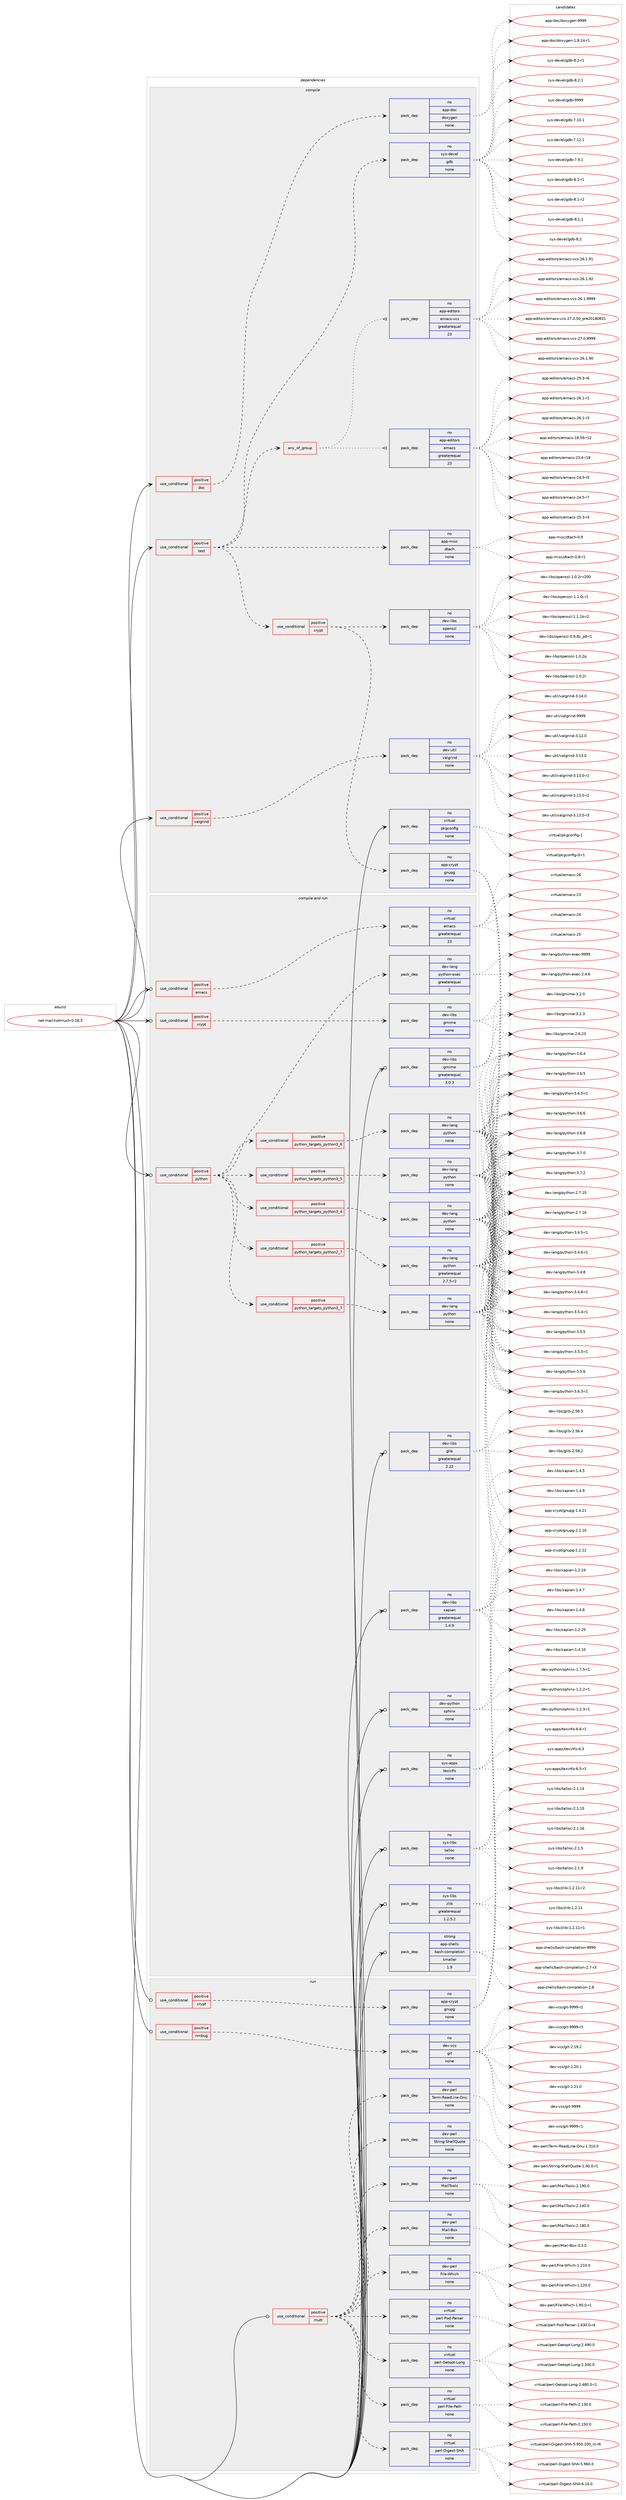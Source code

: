 digraph prolog {

# *************
# Graph options
# *************

newrank=true;
concentrate=true;
compound=true;
graph [rankdir=LR,fontname=Helvetica,fontsize=10,ranksep=1.5];#, ranksep=2.5, nodesep=0.2];
edge  [arrowhead=vee];
node  [fontname=Helvetica,fontsize=10];

# **********
# The ebuild
# **********

subgraph cluster_leftcol {
color=gray;
rank=same;
label=<<i>ebuild</i>>;
id [label="net-mail/notmuch-0.28.3", color=red, width=4, href="../net-mail/notmuch-0.28.3.svg"];
}

# ****************
# The dependencies
# ****************

subgraph cluster_midcol {
color=gray;
label=<<i>dependencies</i>>;
subgraph cluster_compile {
fillcolor="#eeeeee";
style=filled;
label=<<i>compile</i>>;
subgraph cond447658 {
dependency1665019 [label=<<TABLE BORDER="0" CELLBORDER="1" CELLSPACING="0" CELLPADDING="4"><TR><TD ROWSPAN="3" CELLPADDING="10">use_conditional</TD></TR><TR><TD>positive</TD></TR><TR><TD>doc</TD></TR></TABLE>>, shape=none, color=red];
subgraph pack1190292 {
dependency1665020 [label=<<TABLE BORDER="0" CELLBORDER="1" CELLSPACING="0" CELLPADDING="4" WIDTH="220"><TR><TD ROWSPAN="6" CELLPADDING="30">pack_dep</TD></TR><TR><TD WIDTH="110">no</TD></TR><TR><TD>app-doc</TD></TR><TR><TD>doxygen</TD></TR><TR><TD>none</TD></TR><TR><TD></TD></TR></TABLE>>, shape=none, color=blue];
}
dependency1665019:e -> dependency1665020:w [weight=20,style="dashed",arrowhead="vee"];
}
id:e -> dependency1665019:w [weight=20,style="solid",arrowhead="vee"];
subgraph cond447659 {
dependency1665021 [label=<<TABLE BORDER="0" CELLBORDER="1" CELLSPACING="0" CELLPADDING="4"><TR><TD ROWSPAN="3" CELLPADDING="10">use_conditional</TD></TR><TR><TD>positive</TD></TR><TR><TD>test</TD></TR></TABLE>>, shape=none, color=red];
subgraph pack1190293 {
dependency1665022 [label=<<TABLE BORDER="0" CELLBORDER="1" CELLSPACING="0" CELLPADDING="4" WIDTH="220"><TR><TD ROWSPAN="6" CELLPADDING="30">pack_dep</TD></TR><TR><TD WIDTH="110">no</TD></TR><TR><TD>app-misc</TD></TR><TR><TD>dtach</TD></TR><TR><TD>none</TD></TR><TR><TD></TD></TR></TABLE>>, shape=none, color=blue];
}
dependency1665021:e -> dependency1665022:w [weight=20,style="dashed",arrowhead="vee"];
subgraph any26281 {
dependency1665023 [label=<<TABLE BORDER="0" CELLBORDER="1" CELLSPACING="0" CELLPADDING="4"><TR><TD CELLPADDING="10">any_of_group</TD></TR></TABLE>>, shape=none, color=red];subgraph pack1190294 {
dependency1665024 [label=<<TABLE BORDER="0" CELLBORDER="1" CELLSPACING="0" CELLPADDING="4" WIDTH="220"><TR><TD ROWSPAN="6" CELLPADDING="30">pack_dep</TD></TR><TR><TD WIDTH="110">no</TD></TR><TR><TD>app-editors</TD></TR><TR><TD>emacs</TD></TR><TR><TD>greaterequal</TD></TR><TR><TD>23</TD></TR></TABLE>>, shape=none, color=blue];
}
dependency1665023:e -> dependency1665024:w [weight=20,style="dotted",arrowhead="oinv"];
subgraph pack1190295 {
dependency1665025 [label=<<TABLE BORDER="0" CELLBORDER="1" CELLSPACING="0" CELLPADDING="4" WIDTH="220"><TR><TD ROWSPAN="6" CELLPADDING="30">pack_dep</TD></TR><TR><TD WIDTH="110">no</TD></TR><TR><TD>app-editors</TD></TR><TR><TD>emacs-vcs</TD></TR><TR><TD>greaterequal</TD></TR><TR><TD>23</TD></TR></TABLE>>, shape=none, color=blue];
}
dependency1665023:e -> dependency1665025:w [weight=20,style="dotted",arrowhead="oinv"];
}
dependency1665021:e -> dependency1665023:w [weight=20,style="dashed",arrowhead="vee"];
subgraph pack1190296 {
dependency1665026 [label=<<TABLE BORDER="0" CELLBORDER="1" CELLSPACING="0" CELLPADDING="4" WIDTH="220"><TR><TD ROWSPAN="6" CELLPADDING="30">pack_dep</TD></TR><TR><TD WIDTH="110">no</TD></TR><TR><TD>sys-devel</TD></TR><TR><TD>gdb</TD></TR><TR><TD>none</TD></TR><TR><TD></TD></TR></TABLE>>, shape=none, color=blue];
}
dependency1665021:e -> dependency1665026:w [weight=20,style="dashed",arrowhead="vee"];
subgraph cond447660 {
dependency1665027 [label=<<TABLE BORDER="0" CELLBORDER="1" CELLSPACING="0" CELLPADDING="4"><TR><TD ROWSPAN="3" CELLPADDING="10">use_conditional</TD></TR><TR><TD>positive</TD></TR><TR><TD>crypt</TD></TR></TABLE>>, shape=none, color=red];
subgraph pack1190297 {
dependency1665028 [label=<<TABLE BORDER="0" CELLBORDER="1" CELLSPACING="0" CELLPADDING="4" WIDTH="220"><TR><TD ROWSPAN="6" CELLPADDING="30">pack_dep</TD></TR><TR><TD WIDTH="110">no</TD></TR><TR><TD>app-crypt</TD></TR><TR><TD>gnupg</TD></TR><TR><TD>none</TD></TR><TR><TD></TD></TR></TABLE>>, shape=none, color=blue];
}
dependency1665027:e -> dependency1665028:w [weight=20,style="dashed",arrowhead="vee"];
subgraph pack1190298 {
dependency1665029 [label=<<TABLE BORDER="0" CELLBORDER="1" CELLSPACING="0" CELLPADDING="4" WIDTH="220"><TR><TD ROWSPAN="6" CELLPADDING="30">pack_dep</TD></TR><TR><TD WIDTH="110">no</TD></TR><TR><TD>dev-libs</TD></TR><TR><TD>openssl</TD></TR><TR><TD>none</TD></TR><TR><TD></TD></TR></TABLE>>, shape=none, color=blue];
}
dependency1665027:e -> dependency1665029:w [weight=20,style="dashed",arrowhead="vee"];
}
dependency1665021:e -> dependency1665027:w [weight=20,style="dashed",arrowhead="vee"];
}
id:e -> dependency1665021:w [weight=20,style="solid",arrowhead="vee"];
subgraph cond447661 {
dependency1665030 [label=<<TABLE BORDER="0" CELLBORDER="1" CELLSPACING="0" CELLPADDING="4"><TR><TD ROWSPAN="3" CELLPADDING="10">use_conditional</TD></TR><TR><TD>positive</TD></TR><TR><TD>valgrind</TD></TR></TABLE>>, shape=none, color=red];
subgraph pack1190299 {
dependency1665031 [label=<<TABLE BORDER="0" CELLBORDER="1" CELLSPACING="0" CELLPADDING="4" WIDTH="220"><TR><TD ROWSPAN="6" CELLPADDING="30">pack_dep</TD></TR><TR><TD WIDTH="110">no</TD></TR><TR><TD>dev-util</TD></TR><TR><TD>valgrind</TD></TR><TR><TD>none</TD></TR><TR><TD></TD></TR></TABLE>>, shape=none, color=blue];
}
dependency1665030:e -> dependency1665031:w [weight=20,style="dashed",arrowhead="vee"];
}
id:e -> dependency1665030:w [weight=20,style="solid",arrowhead="vee"];
subgraph pack1190300 {
dependency1665032 [label=<<TABLE BORDER="0" CELLBORDER="1" CELLSPACING="0" CELLPADDING="4" WIDTH="220"><TR><TD ROWSPAN="6" CELLPADDING="30">pack_dep</TD></TR><TR><TD WIDTH="110">no</TD></TR><TR><TD>virtual</TD></TR><TR><TD>pkgconfig</TD></TR><TR><TD>none</TD></TR><TR><TD></TD></TR></TABLE>>, shape=none, color=blue];
}
id:e -> dependency1665032:w [weight=20,style="solid",arrowhead="vee"];
}
subgraph cluster_compileandrun {
fillcolor="#eeeeee";
style=filled;
label=<<i>compile and run</i>>;
subgraph cond447662 {
dependency1665033 [label=<<TABLE BORDER="0" CELLBORDER="1" CELLSPACING="0" CELLPADDING="4"><TR><TD ROWSPAN="3" CELLPADDING="10">use_conditional</TD></TR><TR><TD>positive</TD></TR><TR><TD>crypt</TD></TR></TABLE>>, shape=none, color=red];
subgraph pack1190301 {
dependency1665034 [label=<<TABLE BORDER="0" CELLBORDER="1" CELLSPACING="0" CELLPADDING="4" WIDTH="220"><TR><TD ROWSPAN="6" CELLPADDING="30">pack_dep</TD></TR><TR><TD WIDTH="110">no</TD></TR><TR><TD>dev-libs</TD></TR><TR><TD>gmime</TD></TR><TR><TD>none</TD></TR><TR><TD></TD></TR></TABLE>>, shape=none, color=blue];
}
dependency1665033:e -> dependency1665034:w [weight=20,style="dashed",arrowhead="vee"];
}
id:e -> dependency1665033:w [weight=20,style="solid",arrowhead="odotvee"];
subgraph cond447663 {
dependency1665035 [label=<<TABLE BORDER="0" CELLBORDER="1" CELLSPACING="0" CELLPADDING="4"><TR><TD ROWSPAN="3" CELLPADDING="10">use_conditional</TD></TR><TR><TD>positive</TD></TR><TR><TD>emacs</TD></TR></TABLE>>, shape=none, color=red];
subgraph pack1190302 {
dependency1665036 [label=<<TABLE BORDER="0" CELLBORDER="1" CELLSPACING="0" CELLPADDING="4" WIDTH="220"><TR><TD ROWSPAN="6" CELLPADDING="30">pack_dep</TD></TR><TR><TD WIDTH="110">no</TD></TR><TR><TD>virtual</TD></TR><TR><TD>emacs</TD></TR><TR><TD>greaterequal</TD></TR><TR><TD>23</TD></TR></TABLE>>, shape=none, color=blue];
}
dependency1665035:e -> dependency1665036:w [weight=20,style="dashed",arrowhead="vee"];
}
id:e -> dependency1665035:w [weight=20,style="solid",arrowhead="odotvee"];
subgraph cond447664 {
dependency1665037 [label=<<TABLE BORDER="0" CELLBORDER="1" CELLSPACING="0" CELLPADDING="4"><TR><TD ROWSPAN="3" CELLPADDING="10">use_conditional</TD></TR><TR><TD>positive</TD></TR><TR><TD>python</TD></TR></TABLE>>, shape=none, color=red];
subgraph cond447665 {
dependency1665038 [label=<<TABLE BORDER="0" CELLBORDER="1" CELLSPACING="0" CELLPADDING="4"><TR><TD ROWSPAN="3" CELLPADDING="10">use_conditional</TD></TR><TR><TD>positive</TD></TR><TR><TD>python_targets_python2_7</TD></TR></TABLE>>, shape=none, color=red];
subgraph pack1190303 {
dependency1665039 [label=<<TABLE BORDER="0" CELLBORDER="1" CELLSPACING="0" CELLPADDING="4" WIDTH="220"><TR><TD ROWSPAN="6" CELLPADDING="30">pack_dep</TD></TR><TR><TD WIDTH="110">no</TD></TR><TR><TD>dev-lang</TD></TR><TR><TD>python</TD></TR><TR><TD>greaterequal</TD></TR><TR><TD>2.7.5-r2</TD></TR></TABLE>>, shape=none, color=blue];
}
dependency1665038:e -> dependency1665039:w [weight=20,style="dashed",arrowhead="vee"];
}
dependency1665037:e -> dependency1665038:w [weight=20,style="dashed",arrowhead="vee"];
subgraph cond447666 {
dependency1665040 [label=<<TABLE BORDER="0" CELLBORDER="1" CELLSPACING="0" CELLPADDING="4"><TR><TD ROWSPAN="3" CELLPADDING="10">use_conditional</TD></TR><TR><TD>positive</TD></TR><TR><TD>python_targets_python3_4</TD></TR></TABLE>>, shape=none, color=red];
subgraph pack1190304 {
dependency1665041 [label=<<TABLE BORDER="0" CELLBORDER="1" CELLSPACING="0" CELLPADDING="4" WIDTH="220"><TR><TD ROWSPAN="6" CELLPADDING="30">pack_dep</TD></TR><TR><TD WIDTH="110">no</TD></TR><TR><TD>dev-lang</TD></TR><TR><TD>python</TD></TR><TR><TD>none</TD></TR><TR><TD></TD></TR></TABLE>>, shape=none, color=blue];
}
dependency1665040:e -> dependency1665041:w [weight=20,style="dashed",arrowhead="vee"];
}
dependency1665037:e -> dependency1665040:w [weight=20,style="dashed",arrowhead="vee"];
subgraph cond447667 {
dependency1665042 [label=<<TABLE BORDER="0" CELLBORDER="1" CELLSPACING="0" CELLPADDING="4"><TR><TD ROWSPAN="3" CELLPADDING="10">use_conditional</TD></TR><TR><TD>positive</TD></TR><TR><TD>python_targets_python3_5</TD></TR></TABLE>>, shape=none, color=red];
subgraph pack1190305 {
dependency1665043 [label=<<TABLE BORDER="0" CELLBORDER="1" CELLSPACING="0" CELLPADDING="4" WIDTH="220"><TR><TD ROWSPAN="6" CELLPADDING="30">pack_dep</TD></TR><TR><TD WIDTH="110">no</TD></TR><TR><TD>dev-lang</TD></TR><TR><TD>python</TD></TR><TR><TD>none</TD></TR><TR><TD></TD></TR></TABLE>>, shape=none, color=blue];
}
dependency1665042:e -> dependency1665043:w [weight=20,style="dashed",arrowhead="vee"];
}
dependency1665037:e -> dependency1665042:w [weight=20,style="dashed",arrowhead="vee"];
subgraph cond447668 {
dependency1665044 [label=<<TABLE BORDER="0" CELLBORDER="1" CELLSPACING="0" CELLPADDING="4"><TR><TD ROWSPAN="3" CELLPADDING="10">use_conditional</TD></TR><TR><TD>positive</TD></TR><TR><TD>python_targets_python3_6</TD></TR></TABLE>>, shape=none, color=red];
subgraph pack1190306 {
dependency1665045 [label=<<TABLE BORDER="0" CELLBORDER="1" CELLSPACING="0" CELLPADDING="4" WIDTH="220"><TR><TD ROWSPAN="6" CELLPADDING="30">pack_dep</TD></TR><TR><TD WIDTH="110">no</TD></TR><TR><TD>dev-lang</TD></TR><TR><TD>python</TD></TR><TR><TD>none</TD></TR><TR><TD></TD></TR></TABLE>>, shape=none, color=blue];
}
dependency1665044:e -> dependency1665045:w [weight=20,style="dashed",arrowhead="vee"];
}
dependency1665037:e -> dependency1665044:w [weight=20,style="dashed",arrowhead="vee"];
subgraph cond447669 {
dependency1665046 [label=<<TABLE BORDER="0" CELLBORDER="1" CELLSPACING="0" CELLPADDING="4"><TR><TD ROWSPAN="3" CELLPADDING="10">use_conditional</TD></TR><TR><TD>positive</TD></TR><TR><TD>python_targets_python3_7</TD></TR></TABLE>>, shape=none, color=red];
subgraph pack1190307 {
dependency1665047 [label=<<TABLE BORDER="0" CELLBORDER="1" CELLSPACING="0" CELLPADDING="4" WIDTH="220"><TR><TD ROWSPAN="6" CELLPADDING="30">pack_dep</TD></TR><TR><TD WIDTH="110">no</TD></TR><TR><TD>dev-lang</TD></TR><TR><TD>python</TD></TR><TR><TD>none</TD></TR><TR><TD></TD></TR></TABLE>>, shape=none, color=blue];
}
dependency1665046:e -> dependency1665047:w [weight=20,style="dashed",arrowhead="vee"];
}
dependency1665037:e -> dependency1665046:w [weight=20,style="dashed",arrowhead="vee"];
subgraph pack1190308 {
dependency1665048 [label=<<TABLE BORDER="0" CELLBORDER="1" CELLSPACING="0" CELLPADDING="4" WIDTH="220"><TR><TD ROWSPAN="6" CELLPADDING="30">pack_dep</TD></TR><TR><TD WIDTH="110">no</TD></TR><TR><TD>dev-lang</TD></TR><TR><TD>python-exec</TD></TR><TR><TD>greaterequal</TD></TR><TR><TD>2</TD></TR></TABLE>>, shape=none, color=blue];
}
dependency1665037:e -> dependency1665048:w [weight=20,style="dashed",arrowhead="vee"];
}
id:e -> dependency1665037:w [weight=20,style="solid",arrowhead="odotvee"];
subgraph pack1190309 {
dependency1665049 [label=<<TABLE BORDER="0" CELLBORDER="1" CELLSPACING="0" CELLPADDING="4" WIDTH="220"><TR><TD ROWSPAN="6" CELLPADDING="30">pack_dep</TD></TR><TR><TD WIDTH="110">no</TD></TR><TR><TD>dev-libs</TD></TR><TR><TD>glib</TD></TR><TR><TD>greaterequal</TD></TR><TR><TD>2.22</TD></TR></TABLE>>, shape=none, color=blue];
}
id:e -> dependency1665049:w [weight=20,style="solid",arrowhead="odotvee"];
subgraph pack1190310 {
dependency1665050 [label=<<TABLE BORDER="0" CELLBORDER="1" CELLSPACING="0" CELLPADDING="4" WIDTH="220"><TR><TD ROWSPAN="6" CELLPADDING="30">pack_dep</TD></TR><TR><TD WIDTH="110">no</TD></TR><TR><TD>dev-libs</TD></TR><TR><TD>gmime</TD></TR><TR><TD>greaterequal</TD></TR><TR><TD>3.0.3</TD></TR></TABLE>>, shape=none, color=blue];
}
id:e -> dependency1665050:w [weight=20,style="solid",arrowhead="odotvee"];
subgraph pack1190311 {
dependency1665051 [label=<<TABLE BORDER="0" CELLBORDER="1" CELLSPACING="0" CELLPADDING="4" WIDTH="220"><TR><TD ROWSPAN="6" CELLPADDING="30">pack_dep</TD></TR><TR><TD WIDTH="110">no</TD></TR><TR><TD>dev-libs</TD></TR><TR><TD>xapian</TD></TR><TR><TD>greaterequal</TD></TR><TR><TD>1.4.9</TD></TR></TABLE>>, shape=none, color=blue];
}
id:e -> dependency1665051:w [weight=20,style="solid",arrowhead="odotvee"];
subgraph pack1190312 {
dependency1665052 [label=<<TABLE BORDER="0" CELLBORDER="1" CELLSPACING="0" CELLPADDING="4" WIDTH="220"><TR><TD ROWSPAN="6" CELLPADDING="30">pack_dep</TD></TR><TR><TD WIDTH="110">no</TD></TR><TR><TD>dev-python</TD></TR><TR><TD>sphinx</TD></TR><TR><TD>none</TD></TR><TR><TD></TD></TR></TABLE>>, shape=none, color=blue];
}
id:e -> dependency1665052:w [weight=20,style="solid",arrowhead="odotvee"];
subgraph pack1190313 {
dependency1665053 [label=<<TABLE BORDER="0" CELLBORDER="1" CELLSPACING="0" CELLPADDING="4" WIDTH="220"><TR><TD ROWSPAN="6" CELLPADDING="30">pack_dep</TD></TR><TR><TD WIDTH="110">no</TD></TR><TR><TD>sys-apps</TD></TR><TR><TD>texinfo</TD></TR><TR><TD>none</TD></TR><TR><TD></TD></TR></TABLE>>, shape=none, color=blue];
}
id:e -> dependency1665053:w [weight=20,style="solid",arrowhead="odotvee"];
subgraph pack1190314 {
dependency1665054 [label=<<TABLE BORDER="0" CELLBORDER="1" CELLSPACING="0" CELLPADDING="4" WIDTH="220"><TR><TD ROWSPAN="6" CELLPADDING="30">pack_dep</TD></TR><TR><TD WIDTH="110">no</TD></TR><TR><TD>sys-libs</TD></TR><TR><TD>talloc</TD></TR><TR><TD>none</TD></TR><TR><TD></TD></TR></TABLE>>, shape=none, color=blue];
}
id:e -> dependency1665054:w [weight=20,style="solid",arrowhead="odotvee"];
subgraph pack1190315 {
dependency1665055 [label=<<TABLE BORDER="0" CELLBORDER="1" CELLSPACING="0" CELLPADDING="4" WIDTH="220"><TR><TD ROWSPAN="6" CELLPADDING="30">pack_dep</TD></TR><TR><TD WIDTH="110">no</TD></TR><TR><TD>sys-libs</TD></TR><TR><TD>zlib</TD></TR><TR><TD>greaterequal</TD></TR><TR><TD>1.2.5.2</TD></TR></TABLE>>, shape=none, color=blue];
}
id:e -> dependency1665055:w [weight=20,style="solid",arrowhead="odotvee"];
subgraph pack1190316 {
dependency1665056 [label=<<TABLE BORDER="0" CELLBORDER="1" CELLSPACING="0" CELLPADDING="4" WIDTH="220"><TR><TD ROWSPAN="6" CELLPADDING="30">pack_dep</TD></TR><TR><TD WIDTH="110">strong</TD></TR><TR><TD>app-shells</TD></TR><TR><TD>bash-completion</TD></TR><TR><TD>smaller</TD></TR><TR><TD>1.9</TD></TR></TABLE>>, shape=none, color=blue];
}
id:e -> dependency1665056:w [weight=20,style="solid",arrowhead="odotvee"];
}
subgraph cluster_run {
fillcolor="#eeeeee";
style=filled;
label=<<i>run</i>>;
subgraph cond447670 {
dependency1665057 [label=<<TABLE BORDER="0" CELLBORDER="1" CELLSPACING="0" CELLPADDING="4"><TR><TD ROWSPAN="3" CELLPADDING="10">use_conditional</TD></TR><TR><TD>positive</TD></TR><TR><TD>crypt</TD></TR></TABLE>>, shape=none, color=red];
subgraph pack1190317 {
dependency1665058 [label=<<TABLE BORDER="0" CELLBORDER="1" CELLSPACING="0" CELLPADDING="4" WIDTH="220"><TR><TD ROWSPAN="6" CELLPADDING="30">pack_dep</TD></TR><TR><TD WIDTH="110">no</TD></TR><TR><TD>app-crypt</TD></TR><TR><TD>gnupg</TD></TR><TR><TD>none</TD></TR><TR><TD></TD></TR></TABLE>>, shape=none, color=blue];
}
dependency1665057:e -> dependency1665058:w [weight=20,style="dashed",arrowhead="vee"];
}
id:e -> dependency1665057:w [weight=20,style="solid",arrowhead="odot"];
subgraph cond447671 {
dependency1665059 [label=<<TABLE BORDER="0" CELLBORDER="1" CELLSPACING="0" CELLPADDING="4"><TR><TD ROWSPAN="3" CELLPADDING="10">use_conditional</TD></TR><TR><TD>positive</TD></TR><TR><TD>mutt</TD></TR></TABLE>>, shape=none, color=red];
subgraph pack1190318 {
dependency1665060 [label=<<TABLE BORDER="0" CELLBORDER="1" CELLSPACING="0" CELLPADDING="4" WIDTH="220"><TR><TD ROWSPAN="6" CELLPADDING="30">pack_dep</TD></TR><TR><TD WIDTH="110">no</TD></TR><TR><TD>dev-perl</TD></TR><TR><TD>File-Which</TD></TR><TR><TD>none</TD></TR><TR><TD></TD></TR></TABLE>>, shape=none, color=blue];
}
dependency1665059:e -> dependency1665060:w [weight=20,style="dashed",arrowhead="vee"];
subgraph pack1190319 {
dependency1665061 [label=<<TABLE BORDER="0" CELLBORDER="1" CELLSPACING="0" CELLPADDING="4" WIDTH="220"><TR><TD ROWSPAN="6" CELLPADDING="30">pack_dep</TD></TR><TR><TD WIDTH="110">no</TD></TR><TR><TD>dev-perl</TD></TR><TR><TD>Mail-Box</TD></TR><TR><TD>none</TD></TR><TR><TD></TD></TR></TABLE>>, shape=none, color=blue];
}
dependency1665059:e -> dependency1665061:w [weight=20,style="dashed",arrowhead="vee"];
subgraph pack1190320 {
dependency1665062 [label=<<TABLE BORDER="0" CELLBORDER="1" CELLSPACING="0" CELLPADDING="4" WIDTH="220"><TR><TD ROWSPAN="6" CELLPADDING="30">pack_dep</TD></TR><TR><TD WIDTH="110">no</TD></TR><TR><TD>dev-perl</TD></TR><TR><TD>MailTools</TD></TR><TR><TD>none</TD></TR><TR><TD></TD></TR></TABLE>>, shape=none, color=blue];
}
dependency1665059:e -> dependency1665062:w [weight=20,style="dashed",arrowhead="vee"];
subgraph pack1190321 {
dependency1665063 [label=<<TABLE BORDER="0" CELLBORDER="1" CELLSPACING="0" CELLPADDING="4" WIDTH="220"><TR><TD ROWSPAN="6" CELLPADDING="30">pack_dep</TD></TR><TR><TD WIDTH="110">no</TD></TR><TR><TD>dev-perl</TD></TR><TR><TD>String-ShellQuote</TD></TR><TR><TD>none</TD></TR><TR><TD></TD></TR></TABLE>>, shape=none, color=blue];
}
dependency1665059:e -> dependency1665063:w [weight=20,style="dashed",arrowhead="vee"];
subgraph pack1190322 {
dependency1665064 [label=<<TABLE BORDER="0" CELLBORDER="1" CELLSPACING="0" CELLPADDING="4" WIDTH="220"><TR><TD ROWSPAN="6" CELLPADDING="30">pack_dep</TD></TR><TR><TD WIDTH="110">no</TD></TR><TR><TD>dev-perl</TD></TR><TR><TD>Term-ReadLine-Gnu</TD></TR><TR><TD>none</TD></TR><TR><TD></TD></TR></TABLE>>, shape=none, color=blue];
}
dependency1665059:e -> dependency1665064:w [weight=20,style="dashed",arrowhead="vee"];
subgraph pack1190323 {
dependency1665065 [label=<<TABLE BORDER="0" CELLBORDER="1" CELLSPACING="0" CELLPADDING="4" WIDTH="220"><TR><TD ROWSPAN="6" CELLPADDING="30">pack_dep</TD></TR><TR><TD WIDTH="110">no</TD></TR><TR><TD>virtual</TD></TR><TR><TD>perl-Digest-SHA</TD></TR><TR><TD>none</TD></TR><TR><TD></TD></TR></TABLE>>, shape=none, color=blue];
}
dependency1665059:e -> dependency1665065:w [weight=20,style="dashed",arrowhead="vee"];
subgraph pack1190324 {
dependency1665066 [label=<<TABLE BORDER="0" CELLBORDER="1" CELLSPACING="0" CELLPADDING="4" WIDTH="220"><TR><TD ROWSPAN="6" CELLPADDING="30">pack_dep</TD></TR><TR><TD WIDTH="110">no</TD></TR><TR><TD>virtual</TD></TR><TR><TD>perl-File-Path</TD></TR><TR><TD>none</TD></TR><TR><TD></TD></TR></TABLE>>, shape=none, color=blue];
}
dependency1665059:e -> dependency1665066:w [weight=20,style="dashed",arrowhead="vee"];
subgraph pack1190325 {
dependency1665067 [label=<<TABLE BORDER="0" CELLBORDER="1" CELLSPACING="0" CELLPADDING="4" WIDTH="220"><TR><TD ROWSPAN="6" CELLPADDING="30">pack_dep</TD></TR><TR><TD WIDTH="110">no</TD></TR><TR><TD>virtual</TD></TR><TR><TD>perl-Getopt-Long</TD></TR><TR><TD>none</TD></TR><TR><TD></TD></TR></TABLE>>, shape=none, color=blue];
}
dependency1665059:e -> dependency1665067:w [weight=20,style="dashed",arrowhead="vee"];
subgraph pack1190326 {
dependency1665068 [label=<<TABLE BORDER="0" CELLBORDER="1" CELLSPACING="0" CELLPADDING="4" WIDTH="220"><TR><TD ROWSPAN="6" CELLPADDING="30">pack_dep</TD></TR><TR><TD WIDTH="110">no</TD></TR><TR><TD>virtual</TD></TR><TR><TD>perl-Pod-Parser</TD></TR><TR><TD>none</TD></TR><TR><TD></TD></TR></TABLE>>, shape=none, color=blue];
}
dependency1665059:e -> dependency1665068:w [weight=20,style="dashed",arrowhead="vee"];
}
id:e -> dependency1665059:w [weight=20,style="solid",arrowhead="odot"];
subgraph cond447672 {
dependency1665069 [label=<<TABLE BORDER="0" CELLBORDER="1" CELLSPACING="0" CELLPADDING="4"><TR><TD ROWSPAN="3" CELLPADDING="10">use_conditional</TD></TR><TR><TD>positive</TD></TR><TR><TD>nmbug</TD></TR></TABLE>>, shape=none, color=red];
subgraph pack1190327 {
dependency1665070 [label=<<TABLE BORDER="0" CELLBORDER="1" CELLSPACING="0" CELLPADDING="4" WIDTH="220"><TR><TD ROWSPAN="6" CELLPADDING="30">pack_dep</TD></TR><TR><TD WIDTH="110">no</TD></TR><TR><TD>dev-vcs</TD></TR><TR><TD>git</TD></TR><TR><TD>none</TD></TR><TR><TD></TD></TR></TABLE>>, shape=none, color=blue];
}
dependency1665069:e -> dependency1665070:w [weight=20,style="dashed",arrowhead="vee"];
}
id:e -> dependency1665069:w [weight=20,style="solid",arrowhead="odot"];
}
}

# **************
# The candidates
# **************

subgraph cluster_choices {
rank=same;
color=gray;
label=<<i>candidates</i>>;

subgraph choice1190292 {
color=black;
nodesep=1;
choice97112112451001119947100111120121103101110454946564649524511449 [label="app-doc/doxygen-1.8.14-r1", color=red, width=4,href="../app-doc/doxygen-1.8.14-r1.svg"];
choice971121124510011199471001111201211031011104557575757 [label="app-doc/doxygen-9999", color=red, width=4,href="../app-doc/doxygen-9999.svg"];
dependency1665020:e -> choice97112112451001119947100111120121103101110454946564649524511449:w [style=dotted,weight="100"];
dependency1665020:e -> choice971121124510011199471001111201211031011104557575757:w [style=dotted,weight="100"];
}
subgraph choice1190293 {
color=black;
nodesep=1;
choice971121124510910511599471001169799104454846564511449 [label="app-misc/dtach-0.8-r1", color=red, width=4,href="../app-misc/dtach-0.8-r1.svg"];
choice97112112451091051159947100116979910445484657 [label="app-misc/dtach-0.9", color=red, width=4,href="../app-misc/dtach-0.9.svg"];
dependency1665022:e -> choice971121124510910511599471001169799104454846564511449:w [style=dotted,weight="100"];
dependency1665022:e -> choice97112112451091051159947100116979910445484657:w [style=dotted,weight="100"];
}
subgraph choice1190294 {
color=black;
nodesep=1;
choice9711211245101100105116111114115471011099799115454956465357451144950 [label="app-editors/emacs-18.59-r12", color=red, width=4,href="../app-editors/emacs-18.59-r12.svg"];
choice97112112451011001051161111141154710110997991154550514652451144956 [label="app-editors/emacs-23.4-r18", color=red, width=4,href="../app-editors/emacs-23.4-r18.svg"];
choice971121124510110010511611111411547101109979911545505246534511453 [label="app-editors/emacs-24.5-r5", color=red, width=4,href="../app-editors/emacs-24.5-r5.svg"];
choice971121124510110010511611111411547101109979911545505246534511455 [label="app-editors/emacs-24.5-r7", color=red, width=4,href="../app-editors/emacs-24.5-r7.svg"];
choice971121124510110010511611111411547101109979911545505346514511452 [label="app-editors/emacs-25.3-r4", color=red, width=4,href="../app-editors/emacs-25.3-r4.svg"];
choice971121124510110010511611111411547101109979911545505346514511454 [label="app-editors/emacs-25.3-r6", color=red, width=4,href="../app-editors/emacs-25.3-r6.svg"];
choice971121124510110010511611111411547101109979911545505446494511449 [label="app-editors/emacs-26.1-r1", color=red, width=4,href="../app-editors/emacs-26.1-r1.svg"];
choice971121124510110010511611111411547101109979911545505446494511451 [label="app-editors/emacs-26.1-r3", color=red, width=4,href="../app-editors/emacs-26.1-r3.svg"];
dependency1665024:e -> choice9711211245101100105116111114115471011099799115454956465357451144950:w [style=dotted,weight="100"];
dependency1665024:e -> choice97112112451011001051161111141154710110997991154550514652451144956:w [style=dotted,weight="100"];
dependency1665024:e -> choice971121124510110010511611111411547101109979911545505246534511453:w [style=dotted,weight="100"];
dependency1665024:e -> choice971121124510110010511611111411547101109979911545505246534511455:w [style=dotted,weight="100"];
dependency1665024:e -> choice971121124510110010511611111411547101109979911545505346514511452:w [style=dotted,weight="100"];
dependency1665024:e -> choice971121124510110010511611111411547101109979911545505346514511454:w [style=dotted,weight="100"];
dependency1665024:e -> choice971121124510110010511611111411547101109979911545505446494511449:w [style=dotted,weight="100"];
dependency1665024:e -> choice971121124510110010511611111411547101109979911545505446494511451:w [style=dotted,weight="100"];
}
subgraph choice1190295 {
color=black;
nodesep=1;
choice971121124510110010511611111411547101109979911545118991154550544649465748 [label="app-editors/emacs-vcs-26.1.90", color=red, width=4,href="../app-editors/emacs-vcs-26.1.90.svg"];
choice971121124510110010511611111411547101109979911545118991154550544649465749 [label="app-editors/emacs-vcs-26.1.91", color=red, width=4,href="../app-editors/emacs-vcs-26.1.91.svg"];
choice971121124510110010511611111411547101109979911545118991154550544649465750 [label="app-editors/emacs-vcs-26.1.92", color=red, width=4,href="../app-editors/emacs-vcs-26.1.92.svg"];
choice9711211245101100105116111114115471011099799115451189911545505446494657575757 [label="app-editors/emacs-vcs-26.1.9999", color=red, width=4,href="../app-editors/emacs-vcs-26.1.9999.svg"];
choice971121124510110010511611111411547101109979911545118991154550554648465348951121141015048495648565149 [label="app-editors/emacs-vcs-27.0.50_pre20180831", color=red, width=4,href="../app-editors/emacs-vcs-27.0.50_pre20180831.svg"];
choice9711211245101100105116111114115471011099799115451189911545505546484657575757 [label="app-editors/emacs-vcs-27.0.9999", color=red, width=4,href="../app-editors/emacs-vcs-27.0.9999.svg"];
dependency1665025:e -> choice971121124510110010511611111411547101109979911545118991154550544649465748:w [style=dotted,weight="100"];
dependency1665025:e -> choice971121124510110010511611111411547101109979911545118991154550544649465749:w [style=dotted,weight="100"];
dependency1665025:e -> choice971121124510110010511611111411547101109979911545118991154550544649465750:w [style=dotted,weight="100"];
dependency1665025:e -> choice9711211245101100105116111114115471011099799115451189911545505446494657575757:w [style=dotted,weight="100"];
dependency1665025:e -> choice971121124510110010511611111411547101109979911545118991154550554648465348951121141015048495648565149:w [style=dotted,weight="100"];
dependency1665025:e -> choice9711211245101100105116111114115471011099799115451189911545505546484657575757:w [style=dotted,weight="100"];
}
subgraph choice1190296 {
color=black;
nodesep=1;
choice11512111545100101118101108471031009845554649484649 [label="sys-devel/gdb-7.10.1", color=red, width=4,href="../sys-devel/gdb-7.10.1.svg"];
choice11512111545100101118101108471031009845554649504649 [label="sys-devel/gdb-7.12.1", color=red, width=4,href="../sys-devel/gdb-7.12.1.svg"];
choice115121115451001011181011084710310098455546574649 [label="sys-devel/gdb-7.9.1", color=red, width=4,href="../sys-devel/gdb-7.9.1.svg"];
choice115121115451001011181011084710310098455646494511449 [label="sys-devel/gdb-8.1-r1", color=red, width=4,href="../sys-devel/gdb-8.1-r1.svg"];
choice115121115451001011181011084710310098455646494511450 [label="sys-devel/gdb-8.1-r2", color=red, width=4,href="../sys-devel/gdb-8.1-r2.svg"];
choice115121115451001011181011084710310098455646494649 [label="sys-devel/gdb-8.1.1", color=red, width=4,href="../sys-devel/gdb-8.1.1.svg"];
choice11512111545100101118101108471031009845564650 [label="sys-devel/gdb-8.2", color=red, width=4,href="../sys-devel/gdb-8.2.svg"];
choice115121115451001011181011084710310098455646504511449 [label="sys-devel/gdb-8.2-r1", color=red, width=4,href="../sys-devel/gdb-8.2-r1.svg"];
choice115121115451001011181011084710310098455646504649 [label="sys-devel/gdb-8.2.1", color=red, width=4,href="../sys-devel/gdb-8.2.1.svg"];
choice1151211154510010111810110847103100984557575757 [label="sys-devel/gdb-9999", color=red, width=4,href="../sys-devel/gdb-9999.svg"];
dependency1665026:e -> choice11512111545100101118101108471031009845554649484649:w [style=dotted,weight="100"];
dependency1665026:e -> choice11512111545100101118101108471031009845554649504649:w [style=dotted,weight="100"];
dependency1665026:e -> choice115121115451001011181011084710310098455546574649:w [style=dotted,weight="100"];
dependency1665026:e -> choice115121115451001011181011084710310098455646494511449:w [style=dotted,weight="100"];
dependency1665026:e -> choice115121115451001011181011084710310098455646494511450:w [style=dotted,weight="100"];
dependency1665026:e -> choice115121115451001011181011084710310098455646494649:w [style=dotted,weight="100"];
dependency1665026:e -> choice11512111545100101118101108471031009845564650:w [style=dotted,weight="100"];
dependency1665026:e -> choice115121115451001011181011084710310098455646504511449:w [style=dotted,weight="100"];
dependency1665026:e -> choice115121115451001011181011084710310098455646504649:w [style=dotted,weight="100"];
dependency1665026:e -> choice1151211154510010111810110847103100984557575757:w [style=dotted,weight="100"];
}
subgraph choice1190297 {
color=black;
nodesep=1;
choice9711211245991141211121164710311011711210345494652465049 [label="app-crypt/gnupg-1.4.21", color=red, width=4,href="../app-crypt/gnupg-1.4.21.svg"];
choice9711211245991141211121164710311011711210345504650464948 [label="app-crypt/gnupg-2.2.10", color=red, width=4,href="../app-crypt/gnupg-2.2.10.svg"];
choice9711211245991141211121164710311011711210345504650464950 [label="app-crypt/gnupg-2.2.12", color=red, width=4,href="../app-crypt/gnupg-2.2.12.svg"];
dependency1665028:e -> choice9711211245991141211121164710311011711210345494652465049:w [style=dotted,weight="100"];
dependency1665028:e -> choice9711211245991141211121164710311011711210345504650464948:w [style=dotted,weight="100"];
dependency1665028:e -> choice9711211245991141211121164710311011711210345504650464950:w [style=dotted,weight="100"];
}
subgraph choice1190298 {
color=black;
nodesep=1;
choice10010111845108105981154711111210111011511510845484657465612295112564511449 [label="dev-libs/openssl-0.9.8z_p8-r1", color=red, width=4,href="../dev-libs/openssl-0.9.8z_p8-r1.svg"];
choice100101118451081059811547111112101110115115108454946484650113 [label="dev-libs/openssl-1.0.2q", color=red, width=4,href="../dev-libs/openssl-1.0.2q.svg"];
choice100101118451081059811547111112101110115115108454946484650114 [label="dev-libs/openssl-1.0.2r", color=red, width=4,href="../dev-libs/openssl-1.0.2r.svg"];
choice10010111845108105981154711111210111011511510845494648465011445114504848 [label="dev-libs/openssl-1.0.2r-r200", color=red, width=4,href="../dev-libs/openssl-1.0.2r-r200.svg"];
choice1001011184510810598115471111121011101151151084549464946481064511449 [label="dev-libs/openssl-1.1.0j-r1", color=red, width=4,href="../dev-libs/openssl-1.1.0j-r1.svg"];
choice100101118451081059811547111112101110115115108454946494649984511450 [label="dev-libs/openssl-1.1.1b-r2", color=red, width=4,href="../dev-libs/openssl-1.1.1b-r2.svg"];
dependency1665029:e -> choice10010111845108105981154711111210111011511510845484657465612295112564511449:w [style=dotted,weight="100"];
dependency1665029:e -> choice100101118451081059811547111112101110115115108454946484650113:w [style=dotted,weight="100"];
dependency1665029:e -> choice100101118451081059811547111112101110115115108454946484650114:w [style=dotted,weight="100"];
dependency1665029:e -> choice10010111845108105981154711111210111011511510845494648465011445114504848:w [style=dotted,weight="100"];
dependency1665029:e -> choice1001011184510810598115471111121011101151151084549464946481064511449:w [style=dotted,weight="100"];
dependency1665029:e -> choice100101118451081059811547111112101110115115108454946494649984511450:w [style=dotted,weight="100"];
}
subgraph choice1190299 {
color=black;
nodesep=1;
choice10010111845117116105108471189710810311410511010045514649504648 [label="dev-util/valgrind-3.12.0", color=red, width=4,href="../dev-util/valgrind-3.12.0.svg"];
choice10010111845117116105108471189710810311410511010045514649514648 [label="dev-util/valgrind-3.13.0", color=red, width=4,href="../dev-util/valgrind-3.13.0.svg"];
choice100101118451171161051084711897108103114105110100455146495146484511449 [label="dev-util/valgrind-3.13.0-r1", color=red, width=4,href="../dev-util/valgrind-3.13.0-r1.svg"];
choice100101118451171161051084711897108103114105110100455146495146484511450 [label="dev-util/valgrind-3.13.0-r2", color=red, width=4,href="../dev-util/valgrind-3.13.0-r2.svg"];
choice100101118451171161051084711897108103114105110100455146495146484511451 [label="dev-util/valgrind-3.13.0-r3", color=red, width=4,href="../dev-util/valgrind-3.13.0-r3.svg"];
choice10010111845117116105108471189710810311410511010045514649524648 [label="dev-util/valgrind-3.14.0", color=red, width=4,href="../dev-util/valgrind-3.14.0.svg"];
choice1001011184511711610510847118971081031141051101004557575757 [label="dev-util/valgrind-9999", color=red, width=4,href="../dev-util/valgrind-9999.svg"];
dependency1665031:e -> choice10010111845117116105108471189710810311410511010045514649504648:w [style=dotted,weight="100"];
dependency1665031:e -> choice10010111845117116105108471189710810311410511010045514649514648:w [style=dotted,weight="100"];
dependency1665031:e -> choice100101118451171161051084711897108103114105110100455146495146484511449:w [style=dotted,weight="100"];
dependency1665031:e -> choice100101118451171161051084711897108103114105110100455146495146484511450:w [style=dotted,weight="100"];
dependency1665031:e -> choice100101118451171161051084711897108103114105110100455146495146484511451:w [style=dotted,weight="100"];
dependency1665031:e -> choice10010111845117116105108471189710810311410511010045514649524648:w [style=dotted,weight="100"];
dependency1665031:e -> choice1001011184511711610510847118971081031141051101004557575757:w [style=dotted,weight="100"];
}
subgraph choice1190300 {
color=black;
nodesep=1;
choice11810511411611797108471121071039911111010210510345484511449 [label="virtual/pkgconfig-0-r1", color=red, width=4,href="../virtual/pkgconfig-0-r1.svg"];
choice1181051141161179710847112107103991111101021051034549 [label="virtual/pkgconfig-1", color=red, width=4,href="../virtual/pkgconfig-1.svg"];
dependency1665032:e -> choice11810511411611797108471121071039911111010210510345484511449:w [style=dotted,weight="100"];
dependency1665032:e -> choice1181051141161179710847112107103991111101021051034549:w [style=dotted,weight="100"];
}
subgraph choice1190301 {
color=black;
nodesep=1;
choice10010111845108105981154710310910510910145504654465051 [label="dev-libs/gmime-2.6.23", color=red, width=4,href="../dev-libs/gmime-2.6.23.svg"];
choice100101118451081059811547103109105109101455146504648 [label="dev-libs/gmime-3.2.0", color=red, width=4,href="../dev-libs/gmime-3.2.0.svg"];
choice100101118451081059811547103109105109101455146504651 [label="dev-libs/gmime-3.2.3", color=red, width=4,href="../dev-libs/gmime-3.2.3.svg"];
dependency1665034:e -> choice10010111845108105981154710310910510910145504654465051:w [style=dotted,weight="100"];
dependency1665034:e -> choice100101118451081059811547103109105109101455146504648:w [style=dotted,weight="100"];
dependency1665034:e -> choice100101118451081059811547103109105109101455146504651:w [style=dotted,weight="100"];
}
subgraph choice1190302 {
color=black;
nodesep=1;
choice11810511411611797108471011099799115455051 [label="virtual/emacs-23", color=red, width=4,href="../virtual/emacs-23.svg"];
choice11810511411611797108471011099799115455052 [label="virtual/emacs-24", color=red, width=4,href="../virtual/emacs-24.svg"];
choice11810511411611797108471011099799115455053 [label="virtual/emacs-25", color=red, width=4,href="../virtual/emacs-25.svg"];
choice11810511411611797108471011099799115455054 [label="virtual/emacs-26", color=red, width=4,href="../virtual/emacs-26.svg"];
dependency1665036:e -> choice11810511411611797108471011099799115455051:w [style=dotted,weight="100"];
dependency1665036:e -> choice11810511411611797108471011099799115455052:w [style=dotted,weight="100"];
dependency1665036:e -> choice11810511411611797108471011099799115455053:w [style=dotted,weight="100"];
dependency1665036:e -> choice11810511411611797108471011099799115455054:w [style=dotted,weight="100"];
}
subgraph choice1190303 {
color=black;
nodesep=1;
choice10010111845108971101034711212111610411111045504655464953 [label="dev-lang/python-2.7.15", color=red, width=4,href="../dev-lang/python-2.7.15.svg"];
choice10010111845108971101034711212111610411111045504655464954 [label="dev-lang/python-2.7.16", color=red, width=4,href="../dev-lang/python-2.7.16.svg"];
choice1001011184510897110103471121211161041111104551465246534511449 [label="dev-lang/python-3.4.5-r1", color=red, width=4,href="../dev-lang/python-3.4.5-r1.svg"];
choice1001011184510897110103471121211161041111104551465246544511449 [label="dev-lang/python-3.4.6-r1", color=red, width=4,href="../dev-lang/python-3.4.6-r1.svg"];
choice100101118451089711010347112121116104111110455146524656 [label="dev-lang/python-3.4.8", color=red, width=4,href="../dev-lang/python-3.4.8.svg"];
choice1001011184510897110103471121211161041111104551465246564511449 [label="dev-lang/python-3.4.8-r1", color=red, width=4,href="../dev-lang/python-3.4.8-r1.svg"];
choice1001011184510897110103471121211161041111104551465346524511449 [label="dev-lang/python-3.5.4-r1", color=red, width=4,href="../dev-lang/python-3.5.4-r1.svg"];
choice100101118451089711010347112121116104111110455146534653 [label="dev-lang/python-3.5.5", color=red, width=4,href="../dev-lang/python-3.5.5.svg"];
choice1001011184510897110103471121211161041111104551465346534511449 [label="dev-lang/python-3.5.5-r1", color=red, width=4,href="../dev-lang/python-3.5.5-r1.svg"];
choice100101118451089711010347112121116104111110455146534654 [label="dev-lang/python-3.5.6", color=red, width=4,href="../dev-lang/python-3.5.6.svg"];
choice1001011184510897110103471121211161041111104551465446514511449 [label="dev-lang/python-3.6.3-r1", color=red, width=4,href="../dev-lang/python-3.6.3-r1.svg"];
choice100101118451089711010347112121116104111110455146544652 [label="dev-lang/python-3.6.4", color=red, width=4,href="../dev-lang/python-3.6.4.svg"];
choice100101118451089711010347112121116104111110455146544653 [label="dev-lang/python-3.6.5", color=red, width=4,href="../dev-lang/python-3.6.5.svg"];
choice1001011184510897110103471121211161041111104551465446534511449 [label="dev-lang/python-3.6.5-r1", color=red, width=4,href="../dev-lang/python-3.6.5-r1.svg"];
choice100101118451089711010347112121116104111110455146544654 [label="dev-lang/python-3.6.6", color=red, width=4,href="../dev-lang/python-3.6.6.svg"];
choice100101118451089711010347112121116104111110455146544656 [label="dev-lang/python-3.6.8", color=red, width=4,href="../dev-lang/python-3.6.8.svg"];
choice100101118451089711010347112121116104111110455146554648 [label="dev-lang/python-3.7.0", color=red, width=4,href="../dev-lang/python-3.7.0.svg"];
choice100101118451089711010347112121116104111110455146554650 [label="dev-lang/python-3.7.2", color=red, width=4,href="../dev-lang/python-3.7.2.svg"];
dependency1665039:e -> choice10010111845108971101034711212111610411111045504655464953:w [style=dotted,weight="100"];
dependency1665039:e -> choice10010111845108971101034711212111610411111045504655464954:w [style=dotted,weight="100"];
dependency1665039:e -> choice1001011184510897110103471121211161041111104551465246534511449:w [style=dotted,weight="100"];
dependency1665039:e -> choice1001011184510897110103471121211161041111104551465246544511449:w [style=dotted,weight="100"];
dependency1665039:e -> choice100101118451089711010347112121116104111110455146524656:w [style=dotted,weight="100"];
dependency1665039:e -> choice1001011184510897110103471121211161041111104551465246564511449:w [style=dotted,weight="100"];
dependency1665039:e -> choice1001011184510897110103471121211161041111104551465346524511449:w [style=dotted,weight="100"];
dependency1665039:e -> choice100101118451089711010347112121116104111110455146534653:w [style=dotted,weight="100"];
dependency1665039:e -> choice1001011184510897110103471121211161041111104551465346534511449:w [style=dotted,weight="100"];
dependency1665039:e -> choice100101118451089711010347112121116104111110455146534654:w [style=dotted,weight="100"];
dependency1665039:e -> choice1001011184510897110103471121211161041111104551465446514511449:w [style=dotted,weight="100"];
dependency1665039:e -> choice100101118451089711010347112121116104111110455146544652:w [style=dotted,weight="100"];
dependency1665039:e -> choice100101118451089711010347112121116104111110455146544653:w [style=dotted,weight="100"];
dependency1665039:e -> choice1001011184510897110103471121211161041111104551465446534511449:w [style=dotted,weight="100"];
dependency1665039:e -> choice100101118451089711010347112121116104111110455146544654:w [style=dotted,weight="100"];
dependency1665039:e -> choice100101118451089711010347112121116104111110455146544656:w [style=dotted,weight="100"];
dependency1665039:e -> choice100101118451089711010347112121116104111110455146554648:w [style=dotted,weight="100"];
dependency1665039:e -> choice100101118451089711010347112121116104111110455146554650:w [style=dotted,weight="100"];
}
subgraph choice1190304 {
color=black;
nodesep=1;
choice10010111845108971101034711212111610411111045504655464953 [label="dev-lang/python-2.7.15", color=red, width=4,href="../dev-lang/python-2.7.15.svg"];
choice10010111845108971101034711212111610411111045504655464954 [label="dev-lang/python-2.7.16", color=red, width=4,href="../dev-lang/python-2.7.16.svg"];
choice1001011184510897110103471121211161041111104551465246534511449 [label="dev-lang/python-3.4.5-r1", color=red, width=4,href="../dev-lang/python-3.4.5-r1.svg"];
choice1001011184510897110103471121211161041111104551465246544511449 [label="dev-lang/python-3.4.6-r1", color=red, width=4,href="../dev-lang/python-3.4.6-r1.svg"];
choice100101118451089711010347112121116104111110455146524656 [label="dev-lang/python-3.4.8", color=red, width=4,href="../dev-lang/python-3.4.8.svg"];
choice1001011184510897110103471121211161041111104551465246564511449 [label="dev-lang/python-3.4.8-r1", color=red, width=4,href="../dev-lang/python-3.4.8-r1.svg"];
choice1001011184510897110103471121211161041111104551465346524511449 [label="dev-lang/python-3.5.4-r1", color=red, width=4,href="../dev-lang/python-3.5.4-r1.svg"];
choice100101118451089711010347112121116104111110455146534653 [label="dev-lang/python-3.5.5", color=red, width=4,href="../dev-lang/python-3.5.5.svg"];
choice1001011184510897110103471121211161041111104551465346534511449 [label="dev-lang/python-3.5.5-r1", color=red, width=4,href="../dev-lang/python-3.5.5-r1.svg"];
choice100101118451089711010347112121116104111110455146534654 [label="dev-lang/python-3.5.6", color=red, width=4,href="../dev-lang/python-3.5.6.svg"];
choice1001011184510897110103471121211161041111104551465446514511449 [label="dev-lang/python-3.6.3-r1", color=red, width=4,href="../dev-lang/python-3.6.3-r1.svg"];
choice100101118451089711010347112121116104111110455146544652 [label="dev-lang/python-3.6.4", color=red, width=4,href="../dev-lang/python-3.6.4.svg"];
choice100101118451089711010347112121116104111110455146544653 [label="dev-lang/python-3.6.5", color=red, width=4,href="../dev-lang/python-3.6.5.svg"];
choice1001011184510897110103471121211161041111104551465446534511449 [label="dev-lang/python-3.6.5-r1", color=red, width=4,href="../dev-lang/python-3.6.5-r1.svg"];
choice100101118451089711010347112121116104111110455146544654 [label="dev-lang/python-3.6.6", color=red, width=4,href="../dev-lang/python-3.6.6.svg"];
choice100101118451089711010347112121116104111110455146544656 [label="dev-lang/python-3.6.8", color=red, width=4,href="../dev-lang/python-3.6.8.svg"];
choice100101118451089711010347112121116104111110455146554648 [label="dev-lang/python-3.7.0", color=red, width=4,href="../dev-lang/python-3.7.0.svg"];
choice100101118451089711010347112121116104111110455146554650 [label="dev-lang/python-3.7.2", color=red, width=4,href="../dev-lang/python-3.7.2.svg"];
dependency1665041:e -> choice10010111845108971101034711212111610411111045504655464953:w [style=dotted,weight="100"];
dependency1665041:e -> choice10010111845108971101034711212111610411111045504655464954:w [style=dotted,weight="100"];
dependency1665041:e -> choice1001011184510897110103471121211161041111104551465246534511449:w [style=dotted,weight="100"];
dependency1665041:e -> choice1001011184510897110103471121211161041111104551465246544511449:w [style=dotted,weight="100"];
dependency1665041:e -> choice100101118451089711010347112121116104111110455146524656:w [style=dotted,weight="100"];
dependency1665041:e -> choice1001011184510897110103471121211161041111104551465246564511449:w [style=dotted,weight="100"];
dependency1665041:e -> choice1001011184510897110103471121211161041111104551465346524511449:w [style=dotted,weight="100"];
dependency1665041:e -> choice100101118451089711010347112121116104111110455146534653:w [style=dotted,weight="100"];
dependency1665041:e -> choice1001011184510897110103471121211161041111104551465346534511449:w [style=dotted,weight="100"];
dependency1665041:e -> choice100101118451089711010347112121116104111110455146534654:w [style=dotted,weight="100"];
dependency1665041:e -> choice1001011184510897110103471121211161041111104551465446514511449:w [style=dotted,weight="100"];
dependency1665041:e -> choice100101118451089711010347112121116104111110455146544652:w [style=dotted,weight="100"];
dependency1665041:e -> choice100101118451089711010347112121116104111110455146544653:w [style=dotted,weight="100"];
dependency1665041:e -> choice1001011184510897110103471121211161041111104551465446534511449:w [style=dotted,weight="100"];
dependency1665041:e -> choice100101118451089711010347112121116104111110455146544654:w [style=dotted,weight="100"];
dependency1665041:e -> choice100101118451089711010347112121116104111110455146544656:w [style=dotted,weight="100"];
dependency1665041:e -> choice100101118451089711010347112121116104111110455146554648:w [style=dotted,weight="100"];
dependency1665041:e -> choice100101118451089711010347112121116104111110455146554650:w [style=dotted,weight="100"];
}
subgraph choice1190305 {
color=black;
nodesep=1;
choice10010111845108971101034711212111610411111045504655464953 [label="dev-lang/python-2.7.15", color=red, width=4,href="../dev-lang/python-2.7.15.svg"];
choice10010111845108971101034711212111610411111045504655464954 [label="dev-lang/python-2.7.16", color=red, width=4,href="../dev-lang/python-2.7.16.svg"];
choice1001011184510897110103471121211161041111104551465246534511449 [label="dev-lang/python-3.4.5-r1", color=red, width=4,href="../dev-lang/python-3.4.5-r1.svg"];
choice1001011184510897110103471121211161041111104551465246544511449 [label="dev-lang/python-3.4.6-r1", color=red, width=4,href="../dev-lang/python-3.4.6-r1.svg"];
choice100101118451089711010347112121116104111110455146524656 [label="dev-lang/python-3.4.8", color=red, width=4,href="../dev-lang/python-3.4.8.svg"];
choice1001011184510897110103471121211161041111104551465246564511449 [label="dev-lang/python-3.4.8-r1", color=red, width=4,href="../dev-lang/python-3.4.8-r1.svg"];
choice1001011184510897110103471121211161041111104551465346524511449 [label="dev-lang/python-3.5.4-r1", color=red, width=4,href="../dev-lang/python-3.5.4-r1.svg"];
choice100101118451089711010347112121116104111110455146534653 [label="dev-lang/python-3.5.5", color=red, width=4,href="../dev-lang/python-3.5.5.svg"];
choice1001011184510897110103471121211161041111104551465346534511449 [label="dev-lang/python-3.5.5-r1", color=red, width=4,href="../dev-lang/python-3.5.5-r1.svg"];
choice100101118451089711010347112121116104111110455146534654 [label="dev-lang/python-3.5.6", color=red, width=4,href="../dev-lang/python-3.5.6.svg"];
choice1001011184510897110103471121211161041111104551465446514511449 [label="dev-lang/python-3.6.3-r1", color=red, width=4,href="../dev-lang/python-3.6.3-r1.svg"];
choice100101118451089711010347112121116104111110455146544652 [label="dev-lang/python-3.6.4", color=red, width=4,href="../dev-lang/python-3.6.4.svg"];
choice100101118451089711010347112121116104111110455146544653 [label="dev-lang/python-3.6.5", color=red, width=4,href="../dev-lang/python-3.6.5.svg"];
choice1001011184510897110103471121211161041111104551465446534511449 [label="dev-lang/python-3.6.5-r1", color=red, width=4,href="../dev-lang/python-3.6.5-r1.svg"];
choice100101118451089711010347112121116104111110455146544654 [label="dev-lang/python-3.6.6", color=red, width=4,href="../dev-lang/python-3.6.6.svg"];
choice100101118451089711010347112121116104111110455146544656 [label="dev-lang/python-3.6.8", color=red, width=4,href="../dev-lang/python-3.6.8.svg"];
choice100101118451089711010347112121116104111110455146554648 [label="dev-lang/python-3.7.0", color=red, width=4,href="../dev-lang/python-3.7.0.svg"];
choice100101118451089711010347112121116104111110455146554650 [label="dev-lang/python-3.7.2", color=red, width=4,href="../dev-lang/python-3.7.2.svg"];
dependency1665043:e -> choice10010111845108971101034711212111610411111045504655464953:w [style=dotted,weight="100"];
dependency1665043:e -> choice10010111845108971101034711212111610411111045504655464954:w [style=dotted,weight="100"];
dependency1665043:e -> choice1001011184510897110103471121211161041111104551465246534511449:w [style=dotted,weight="100"];
dependency1665043:e -> choice1001011184510897110103471121211161041111104551465246544511449:w [style=dotted,weight="100"];
dependency1665043:e -> choice100101118451089711010347112121116104111110455146524656:w [style=dotted,weight="100"];
dependency1665043:e -> choice1001011184510897110103471121211161041111104551465246564511449:w [style=dotted,weight="100"];
dependency1665043:e -> choice1001011184510897110103471121211161041111104551465346524511449:w [style=dotted,weight="100"];
dependency1665043:e -> choice100101118451089711010347112121116104111110455146534653:w [style=dotted,weight="100"];
dependency1665043:e -> choice1001011184510897110103471121211161041111104551465346534511449:w [style=dotted,weight="100"];
dependency1665043:e -> choice100101118451089711010347112121116104111110455146534654:w [style=dotted,weight="100"];
dependency1665043:e -> choice1001011184510897110103471121211161041111104551465446514511449:w [style=dotted,weight="100"];
dependency1665043:e -> choice100101118451089711010347112121116104111110455146544652:w [style=dotted,weight="100"];
dependency1665043:e -> choice100101118451089711010347112121116104111110455146544653:w [style=dotted,weight="100"];
dependency1665043:e -> choice1001011184510897110103471121211161041111104551465446534511449:w [style=dotted,weight="100"];
dependency1665043:e -> choice100101118451089711010347112121116104111110455146544654:w [style=dotted,weight="100"];
dependency1665043:e -> choice100101118451089711010347112121116104111110455146544656:w [style=dotted,weight="100"];
dependency1665043:e -> choice100101118451089711010347112121116104111110455146554648:w [style=dotted,weight="100"];
dependency1665043:e -> choice100101118451089711010347112121116104111110455146554650:w [style=dotted,weight="100"];
}
subgraph choice1190306 {
color=black;
nodesep=1;
choice10010111845108971101034711212111610411111045504655464953 [label="dev-lang/python-2.7.15", color=red, width=4,href="../dev-lang/python-2.7.15.svg"];
choice10010111845108971101034711212111610411111045504655464954 [label="dev-lang/python-2.7.16", color=red, width=4,href="../dev-lang/python-2.7.16.svg"];
choice1001011184510897110103471121211161041111104551465246534511449 [label="dev-lang/python-3.4.5-r1", color=red, width=4,href="../dev-lang/python-3.4.5-r1.svg"];
choice1001011184510897110103471121211161041111104551465246544511449 [label="dev-lang/python-3.4.6-r1", color=red, width=4,href="../dev-lang/python-3.4.6-r1.svg"];
choice100101118451089711010347112121116104111110455146524656 [label="dev-lang/python-3.4.8", color=red, width=4,href="../dev-lang/python-3.4.8.svg"];
choice1001011184510897110103471121211161041111104551465246564511449 [label="dev-lang/python-3.4.8-r1", color=red, width=4,href="../dev-lang/python-3.4.8-r1.svg"];
choice1001011184510897110103471121211161041111104551465346524511449 [label="dev-lang/python-3.5.4-r1", color=red, width=4,href="../dev-lang/python-3.5.4-r1.svg"];
choice100101118451089711010347112121116104111110455146534653 [label="dev-lang/python-3.5.5", color=red, width=4,href="../dev-lang/python-3.5.5.svg"];
choice1001011184510897110103471121211161041111104551465346534511449 [label="dev-lang/python-3.5.5-r1", color=red, width=4,href="../dev-lang/python-3.5.5-r1.svg"];
choice100101118451089711010347112121116104111110455146534654 [label="dev-lang/python-3.5.6", color=red, width=4,href="../dev-lang/python-3.5.6.svg"];
choice1001011184510897110103471121211161041111104551465446514511449 [label="dev-lang/python-3.6.3-r1", color=red, width=4,href="../dev-lang/python-3.6.3-r1.svg"];
choice100101118451089711010347112121116104111110455146544652 [label="dev-lang/python-3.6.4", color=red, width=4,href="../dev-lang/python-3.6.4.svg"];
choice100101118451089711010347112121116104111110455146544653 [label="dev-lang/python-3.6.5", color=red, width=4,href="../dev-lang/python-3.6.5.svg"];
choice1001011184510897110103471121211161041111104551465446534511449 [label="dev-lang/python-3.6.5-r1", color=red, width=4,href="../dev-lang/python-3.6.5-r1.svg"];
choice100101118451089711010347112121116104111110455146544654 [label="dev-lang/python-3.6.6", color=red, width=4,href="../dev-lang/python-3.6.6.svg"];
choice100101118451089711010347112121116104111110455146544656 [label="dev-lang/python-3.6.8", color=red, width=4,href="../dev-lang/python-3.6.8.svg"];
choice100101118451089711010347112121116104111110455146554648 [label="dev-lang/python-3.7.0", color=red, width=4,href="../dev-lang/python-3.7.0.svg"];
choice100101118451089711010347112121116104111110455146554650 [label="dev-lang/python-3.7.2", color=red, width=4,href="../dev-lang/python-3.7.2.svg"];
dependency1665045:e -> choice10010111845108971101034711212111610411111045504655464953:w [style=dotted,weight="100"];
dependency1665045:e -> choice10010111845108971101034711212111610411111045504655464954:w [style=dotted,weight="100"];
dependency1665045:e -> choice1001011184510897110103471121211161041111104551465246534511449:w [style=dotted,weight="100"];
dependency1665045:e -> choice1001011184510897110103471121211161041111104551465246544511449:w [style=dotted,weight="100"];
dependency1665045:e -> choice100101118451089711010347112121116104111110455146524656:w [style=dotted,weight="100"];
dependency1665045:e -> choice1001011184510897110103471121211161041111104551465246564511449:w [style=dotted,weight="100"];
dependency1665045:e -> choice1001011184510897110103471121211161041111104551465346524511449:w [style=dotted,weight="100"];
dependency1665045:e -> choice100101118451089711010347112121116104111110455146534653:w [style=dotted,weight="100"];
dependency1665045:e -> choice1001011184510897110103471121211161041111104551465346534511449:w [style=dotted,weight="100"];
dependency1665045:e -> choice100101118451089711010347112121116104111110455146534654:w [style=dotted,weight="100"];
dependency1665045:e -> choice1001011184510897110103471121211161041111104551465446514511449:w [style=dotted,weight="100"];
dependency1665045:e -> choice100101118451089711010347112121116104111110455146544652:w [style=dotted,weight="100"];
dependency1665045:e -> choice100101118451089711010347112121116104111110455146544653:w [style=dotted,weight="100"];
dependency1665045:e -> choice1001011184510897110103471121211161041111104551465446534511449:w [style=dotted,weight="100"];
dependency1665045:e -> choice100101118451089711010347112121116104111110455146544654:w [style=dotted,weight="100"];
dependency1665045:e -> choice100101118451089711010347112121116104111110455146544656:w [style=dotted,weight="100"];
dependency1665045:e -> choice100101118451089711010347112121116104111110455146554648:w [style=dotted,weight="100"];
dependency1665045:e -> choice100101118451089711010347112121116104111110455146554650:w [style=dotted,weight="100"];
}
subgraph choice1190307 {
color=black;
nodesep=1;
choice10010111845108971101034711212111610411111045504655464953 [label="dev-lang/python-2.7.15", color=red, width=4,href="../dev-lang/python-2.7.15.svg"];
choice10010111845108971101034711212111610411111045504655464954 [label="dev-lang/python-2.7.16", color=red, width=4,href="../dev-lang/python-2.7.16.svg"];
choice1001011184510897110103471121211161041111104551465246534511449 [label="dev-lang/python-3.4.5-r1", color=red, width=4,href="../dev-lang/python-3.4.5-r1.svg"];
choice1001011184510897110103471121211161041111104551465246544511449 [label="dev-lang/python-3.4.6-r1", color=red, width=4,href="../dev-lang/python-3.4.6-r1.svg"];
choice100101118451089711010347112121116104111110455146524656 [label="dev-lang/python-3.4.8", color=red, width=4,href="../dev-lang/python-3.4.8.svg"];
choice1001011184510897110103471121211161041111104551465246564511449 [label="dev-lang/python-3.4.8-r1", color=red, width=4,href="../dev-lang/python-3.4.8-r1.svg"];
choice1001011184510897110103471121211161041111104551465346524511449 [label="dev-lang/python-3.5.4-r1", color=red, width=4,href="../dev-lang/python-3.5.4-r1.svg"];
choice100101118451089711010347112121116104111110455146534653 [label="dev-lang/python-3.5.5", color=red, width=4,href="../dev-lang/python-3.5.5.svg"];
choice1001011184510897110103471121211161041111104551465346534511449 [label="dev-lang/python-3.5.5-r1", color=red, width=4,href="../dev-lang/python-3.5.5-r1.svg"];
choice100101118451089711010347112121116104111110455146534654 [label="dev-lang/python-3.5.6", color=red, width=4,href="../dev-lang/python-3.5.6.svg"];
choice1001011184510897110103471121211161041111104551465446514511449 [label="dev-lang/python-3.6.3-r1", color=red, width=4,href="../dev-lang/python-3.6.3-r1.svg"];
choice100101118451089711010347112121116104111110455146544652 [label="dev-lang/python-3.6.4", color=red, width=4,href="../dev-lang/python-3.6.4.svg"];
choice100101118451089711010347112121116104111110455146544653 [label="dev-lang/python-3.6.5", color=red, width=4,href="../dev-lang/python-3.6.5.svg"];
choice1001011184510897110103471121211161041111104551465446534511449 [label="dev-lang/python-3.6.5-r1", color=red, width=4,href="../dev-lang/python-3.6.5-r1.svg"];
choice100101118451089711010347112121116104111110455146544654 [label="dev-lang/python-3.6.6", color=red, width=4,href="../dev-lang/python-3.6.6.svg"];
choice100101118451089711010347112121116104111110455146544656 [label="dev-lang/python-3.6.8", color=red, width=4,href="../dev-lang/python-3.6.8.svg"];
choice100101118451089711010347112121116104111110455146554648 [label="dev-lang/python-3.7.0", color=red, width=4,href="../dev-lang/python-3.7.0.svg"];
choice100101118451089711010347112121116104111110455146554650 [label="dev-lang/python-3.7.2", color=red, width=4,href="../dev-lang/python-3.7.2.svg"];
dependency1665047:e -> choice10010111845108971101034711212111610411111045504655464953:w [style=dotted,weight="100"];
dependency1665047:e -> choice10010111845108971101034711212111610411111045504655464954:w [style=dotted,weight="100"];
dependency1665047:e -> choice1001011184510897110103471121211161041111104551465246534511449:w [style=dotted,weight="100"];
dependency1665047:e -> choice1001011184510897110103471121211161041111104551465246544511449:w [style=dotted,weight="100"];
dependency1665047:e -> choice100101118451089711010347112121116104111110455146524656:w [style=dotted,weight="100"];
dependency1665047:e -> choice1001011184510897110103471121211161041111104551465246564511449:w [style=dotted,weight="100"];
dependency1665047:e -> choice1001011184510897110103471121211161041111104551465346524511449:w [style=dotted,weight="100"];
dependency1665047:e -> choice100101118451089711010347112121116104111110455146534653:w [style=dotted,weight="100"];
dependency1665047:e -> choice1001011184510897110103471121211161041111104551465346534511449:w [style=dotted,weight="100"];
dependency1665047:e -> choice100101118451089711010347112121116104111110455146534654:w [style=dotted,weight="100"];
dependency1665047:e -> choice1001011184510897110103471121211161041111104551465446514511449:w [style=dotted,weight="100"];
dependency1665047:e -> choice100101118451089711010347112121116104111110455146544652:w [style=dotted,weight="100"];
dependency1665047:e -> choice100101118451089711010347112121116104111110455146544653:w [style=dotted,weight="100"];
dependency1665047:e -> choice1001011184510897110103471121211161041111104551465446534511449:w [style=dotted,weight="100"];
dependency1665047:e -> choice100101118451089711010347112121116104111110455146544654:w [style=dotted,weight="100"];
dependency1665047:e -> choice100101118451089711010347112121116104111110455146544656:w [style=dotted,weight="100"];
dependency1665047:e -> choice100101118451089711010347112121116104111110455146554648:w [style=dotted,weight="100"];
dependency1665047:e -> choice100101118451089711010347112121116104111110455146554650:w [style=dotted,weight="100"];
}
subgraph choice1190308 {
color=black;
nodesep=1;
choice1001011184510897110103471121211161041111104510112010199455046524654 [label="dev-lang/python-exec-2.4.6", color=red, width=4,href="../dev-lang/python-exec-2.4.6.svg"];
choice10010111845108971101034711212111610411111045101120101994557575757 [label="dev-lang/python-exec-9999", color=red, width=4,href="../dev-lang/python-exec-9999.svg"];
dependency1665048:e -> choice1001011184510897110103471121211161041111104510112010199455046524654:w [style=dotted,weight="100"];
dependency1665048:e -> choice10010111845108971101034711212111610411111045101120101994557575757:w [style=dotted,weight="100"];
}
subgraph choice1190309 {
color=black;
nodesep=1;
choice1001011184510810598115471031081059845504653544652 [label="dev-libs/glib-2.56.4", color=red, width=4,href="../dev-libs/glib-2.56.4.svg"];
choice1001011184510810598115471031081059845504653564650 [label="dev-libs/glib-2.58.2", color=red, width=4,href="../dev-libs/glib-2.58.2.svg"];
choice1001011184510810598115471031081059845504653564651 [label="dev-libs/glib-2.58.3", color=red, width=4,href="../dev-libs/glib-2.58.3.svg"];
dependency1665049:e -> choice1001011184510810598115471031081059845504653544652:w [style=dotted,weight="100"];
dependency1665049:e -> choice1001011184510810598115471031081059845504653564650:w [style=dotted,weight="100"];
dependency1665049:e -> choice1001011184510810598115471031081059845504653564651:w [style=dotted,weight="100"];
}
subgraph choice1190310 {
color=black;
nodesep=1;
choice10010111845108105981154710310910510910145504654465051 [label="dev-libs/gmime-2.6.23", color=red, width=4,href="../dev-libs/gmime-2.6.23.svg"];
choice100101118451081059811547103109105109101455146504648 [label="dev-libs/gmime-3.2.0", color=red, width=4,href="../dev-libs/gmime-3.2.0.svg"];
choice100101118451081059811547103109105109101455146504651 [label="dev-libs/gmime-3.2.3", color=red, width=4,href="../dev-libs/gmime-3.2.3.svg"];
dependency1665050:e -> choice10010111845108105981154710310910510910145504654465051:w [style=dotted,weight="100"];
dependency1665050:e -> choice100101118451081059811547103109105109101455146504648:w [style=dotted,weight="100"];
dependency1665050:e -> choice100101118451081059811547103109105109101455146504651:w [style=dotted,weight="100"];
}
subgraph choice1190311 {
color=black;
nodesep=1;
choice100101118451081059811547120971121059711045494650465052 [label="dev-libs/xapian-1.2.24", color=red, width=4,href="../dev-libs/xapian-1.2.24.svg"];
choice100101118451081059811547120971121059711045494650465053 [label="dev-libs/xapian-1.2.25", color=red, width=4,href="../dev-libs/xapian-1.2.25.svg"];
choice100101118451081059811547120971121059711045494652464948 [label="dev-libs/xapian-1.4.10", color=red, width=4,href="../dev-libs/xapian-1.4.10.svg"];
choice1001011184510810598115471209711210597110454946524653 [label="dev-libs/xapian-1.4.5", color=red, width=4,href="../dev-libs/xapian-1.4.5.svg"];
choice1001011184510810598115471209711210597110454946524655 [label="dev-libs/xapian-1.4.7", color=red, width=4,href="../dev-libs/xapian-1.4.7.svg"];
choice1001011184510810598115471209711210597110454946524656 [label="dev-libs/xapian-1.4.8", color=red, width=4,href="../dev-libs/xapian-1.4.8.svg"];
choice1001011184510810598115471209711210597110454946524657 [label="dev-libs/xapian-1.4.9", color=red, width=4,href="../dev-libs/xapian-1.4.9.svg"];
dependency1665051:e -> choice100101118451081059811547120971121059711045494650465052:w [style=dotted,weight="100"];
dependency1665051:e -> choice100101118451081059811547120971121059711045494650465053:w [style=dotted,weight="100"];
dependency1665051:e -> choice100101118451081059811547120971121059711045494652464948:w [style=dotted,weight="100"];
dependency1665051:e -> choice1001011184510810598115471209711210597110454946524653:w [style=dotted,weight="100"];
dependency1665051:e -> choice1001011184510810598115471209711210597110454946524655:w [style=dotted,weight="100"];
dependency1665051:e -> choice1001011184510810598115471209711210597110454946524656:w [style=dotted,weight="100"];
dependency1665051:e -> choice1001011184510810598115471209711210597110454946524657:w [style=dotted,weight="100"];
}
subgraph choice1190312 {
color=black;
nodesep=1;
choice10010111845112121116104111110471151121041051101204549465046504511449 [label="dev-python/sphinx-1.2.2-r1", color=red, width=4,href="../dev-python/sphinx-1.2.2-r1.svg"];
choice10010111845112121116104111110471151121041051101204549465046514511449 [label="dev-python/sphinx-1.2.3-r1", color=red, width=4,href="../dev-python/sphinx-1.2.3-r1.svg"];
choice10010111845112121116104111110471151121041051101204549465546534511449 [label="dev-python/sphinx-1.7.5-r1", color=red, width=4,href="../dev-python/sphinx-1.7.5-r1.svg"];
dependency1665052:e -> choice10010111845112121116104111110471151121041051101204549465046504511449:w [style=dotted,weight="100"];
dependency1665052:e -> choice10010111845112121116104111110471151121041051101204549465046514511449:w [style=dotted,weight="100"];
dependency1665052:e -> choice10010111845112121116104111110471151121041051101204549465546534511449:w [style=dotted,weight="100"];
}
subgraph choice1190313 {
color=black;
nodesep=1;
choice11512111545971121121154711610112010511010211145544651 [label="sys-apps/texinfo-6.3", color=red, width=4,href="../sys-apps/texinfo-6.3.svg"];
choice115121115459711211211547116101120105110102111455446534511449 [label="sys-apps/texinfo-6.5-r1", color=red, width=4,href="../sys-apps/texinfo-6.5-r1.svg"];
choice115121115459711211211547116101120105110102111455446544511449 [label="sys-apps/texinfo-6.6-r1", color=red, width=4,href="../sys-apps/texinfo-6.6-r1.svg"];
dependency1665053:e -> choice11512111545971121121154711610112010511010211145544651:w [style=dotted,weight="100"];
dependency1665053:e -> choice115121115459711211211547116101120105110102111455446534511449:w [style=dotted,weight="100"];
dependency1665053:e -> choice115121115459711211211547116101120105110102111455446544511449:w [style=dotted,weight="100"];
}
subgraph choice1190314 {
color=black;
nodesep=1;
choice115121115451081059811547116971081081119945504649464952 [label="sys-libs/talloc-2.1.14", color=red, width=4,href="../sys-libs/talloc-2.1.14.svg"];
choice115121115451081059811547116971081081119945504649464953 [label="sys-libs/talloc-2.1.15", color=red, width=4,href="../sys-libs/talloc-2.1.15.svg"];
choice115121115451081059811547116971081081119945504649464954 [label="sys-libs/talloc-2.1.16", color=red, width=4,href="../sys-libs/talloc-2.1.16.svg"];
choice1151211154510810598115471169710810811199455046494653 [label="sys-libs/talloc-2.1.5", color=red, width=4,href="../sys-libs/talloc-2.1.5.svg"];
choice1151211154510810598115471169710810811199455046494657 [label="sys-libs/talloc-2.1.9", color=red, width=4,href="../sys-libs/talloc-2.1.9.svg"];
dependency1665054:e -> choice115121115451081059811547116971081081119945504649464952:w [style=dotted,weight="100"];
dependency1665054:e -> choice115121115451081059811547116971081081119945504649464953:w [style=dotted,weight="100"];
dependency1665054:e -> choice115121115451081059811547116971081081119945504649464954:w [style=dotted,weight="100"];
dependency1665054:e -> choice1151211154510810598115471169710810811199455046494653:w [style=dotted,weight="100"];
dependency1665054:e -> choice1151211154510810598115471169710810811199455046494657:w [style=dotted,weight="100"];
}
subgraph choice1190315 {
color=black;
nodesep=1;
choice1151211154510810598115471221081059845494650464949 [label="sys-libs/zlib-1.2.11", color=red, width=4,href="../sys-libs/zlib-1.2.11.svg"];
choice11512111545108105981154712210810598454946504649494511449 [label="sys-libs/zlib-1.2.11-r1", color=red, width=4,href="../sys-libs/zlib-1.2.11-r1.svg"];
choice11512111545108105981154712210810598454946504649494511450 [label="sys-libs/zlib-1.2.11-r2", color=red, width=4,href="../sys-libs/zlib-1.2.11-r2.svg"];
dependency1665055:e -> choice1151211154510810598115471221081059845494650464949:w [style=dotted,weight="100"];
dependency1665055:e -> choice11512111545108105981154712210810598454946504649494511449:w [style=dotted,weight="100"];
dependency1665055:e -> choice11512111545108105981154712210810598454946504649494511450:w [style=dotted,weight="100"];
}
subgraph choice1190316 {
color=black;
nodesep=1;
choice97112112451151041011081081154798971151044599111109112108101116105111110455046554511451 [label="app-shells/bash-completion-2.7-r3", color=red, width=4,href="../app-shells/bash-completion-2.7-r3.svg"];
choice9711211245115104101108108115479897115104459911110911210810111610511111045504656 [label="app-shells/bash-completion-2.8", color=red, width=4,href="../app-shells/bash-completion-2.8.svg"];
choice971121124511510410110810811547989711510445991111091121081011161051111104557575757 [label="app-shells/bash-completion-9999", color=red, width=4,href="../app-shells/bash-completion-9999.svg"];
dependency1665056:e -> choice97112112451151041011081081154798971151044599111109112108101116105111110455046554511451:w [style=dotted,weight="100"];
dependency1665056:e -> choice9711211245115104101108108115479897115104459911110911210810111610511111045504656:w [style=dotted,weight="100"];
dependency1665056:e -> choice971121124511510410110810811547989711510445991111091121081011161051111104557575757:w [style=dotted,weight="100"];
}
subgraph choice1190317 {
color=black;
nodesep=1;
choice9711211245991141211121164710311011711210345494652465049 [label="app-crypt/gnupg-1.4.21", color=red, width=4,href="../app-crypt/gnupg-1.4.21.svg"];
choice9711211245991141211121164710311011711210345504650464948 [label="app-crypt/gnupg-2.2.10", color=red, width=4,href="../app-crypt/gnupg-2.2.10.svg"];
choice9711211245991141211121164710311011711210345504650464950 [label="app-crypt/gnupg-2.2.12", color=red, width=4,href="../app-crypt/gnupg-2.2.12.svg"];
dependency1665058:e -> choice9711211245991141211121164710311011711210345494652465049:w [style=dotted,weight="100"];
dependency1665058:e -> choice9711211245991141211121164710311011711210345504650464948:w [style=dotted,weight="100"];
dependency1665058:e -> choice9711211245991141211121164710311011711210345504650464950:w [style=dotted,weight="100"];
}
subgraph choice1190318 {
color=black;
nodesep=1;
choice1001011184511210111410847701051081014587104105991044549465049484648 [label="dev-perl/File-Which-1.210.0", color=red, width=4,href="../dev-perl/File-Which-1.210.0.svg"];
choice1001011184511210111410847701051081014587104105991044549465050484648 [label="dev-perl/File-Which-1.220.0", color=red, width=4,href="../dev-perl/File-Which-1.220.0.svg"];
choice100101118451121011141084770105108101458710410599104454946574846484511449 [label="dev-perl/File-Which-1.90.0-r1", color=red, width=4,href="../dev-perl/File-Which-1.90.0-r1.svg"];
dependency1665060:e -> choice1001011184511210111410847701051081014587104105991044549465049484648:w [style=dotted,weight="100"];
dependency1665060:e -> choice1001011184511210111410847701051081014587104105991044549465050484648:w [style=dotted,weight="100"];
dependency1665060:e -> choice100101118451121011141084770105108101458710410599104454946574846484511449:w [style=dotted,weight="100"];
}
subgraph choice1190319 {
color=black;
nodesep=1;
choice100101118451121011141084777971051084566111120455146514648 [label="dev-perl/Mail-Box-3.3.0", color=red, width=4,href="../dev-perl/Mail-Box-3.3.0.svg"];
dependency1665061:e -> choice100101118451121011141084777971051084566111120455146514648:w [style=dotted,weight="100"];
}
subgraph choice1190320 {
color=black;
nodesep=1;
choice10010111845112101114108477797105108841111111081154550464952484648 [label="dev-perl/MailTools-2.140.0", color=red, width=4,href="../dev-perl/MailTools-2.140.0.svg"];
choice10010111845112101114108477797105108841111111081154550464956484648 [label="dev-perl/MailTools-2.180.0", color=red, width=4,href="../dev-perl/MailTools-2.180.0.svg"];
choice10010111845112101114108477797105108841111111081154550464957484648 [label="dev-perl/MailTools-2.190.0", color=red, width=4,href="../dev-perl/MailTools-2.190.0.svg"];
dependency1665062:e -> choice10010111845112101114108477797105108841111111081154550464952484648:w [style=dotted,weight="100"];
dependency1665062:e -> choice10010111845112101114108477797105108841111111081154550464956484648:w [style=dotted,weight="100"];
dependency1665062:e -> choice10010111845112101114108477797105108841111111081154550464957484648:w [style=dotted,weight="100"];
}
subgraph choice1190321 {
color=black;
nodesep=1;
choice100101118451121011141084783116114105110103458310410110810881117111116101454946524846484511449 [label="dev-perl/String-ShellQuote-1.40.0-r1", color=red, width=4,href="../dev-perl/String-ShellQuote-1.40.0-r1.svg"];
dependency1665063:e -> choice100101118451121011141084783116114105110103458310410110810881117111116101454946524846484511449:w [style=dotted,weight="100"];
}
subgraph choice1190322 {
color=black;
nodesep=1;
choice1001011184511210111410847841011141094582101971007610511010145711101174549465149484648 [label="dev-perl/Term-ReadLine-Gnu-1.310.0", color=red, width=4,href="../dev-perl/Term-ReadLine-Gnu-1.310.0.svg"];
dependency1665064:e -> choice1001011184511210111410847841011141094582101971007610511010145711101174549465149484648:w [style=dotted,weight="100"];
}
subgraph choice1190323 {
color=black;
nodesep=1;
choice11810511411611797108471121011141084568105103101115116458372654553465753484649484895114994511454 [label="virtual/perl-Digest-SHA-5.950.100_rc-r6", color=red, width=4,href="../virtual/perl-Digest-SHA-5.950.100_rc-r6.svg"];
choice11810511411611797108471121011141084568105103101115116458372654553465754484648 [label="virtual/perl-Digest-SHA-5.960.0", color=red, width=4,href="../virtual/perl-Digest-SHA-5.960.0.svg"];
choice118105114116117971084711210111410845681051031011151164583726545544649484648 [label="virtual/perl-Digest-SHA-6.10.0", color=red, width=4,href="../virtual/perl-Digest-SHA-6.10.0.svg"];
dependency1665065:e -> choice11810511411611797108471121011141084568105103101115116458372654553465753484649484895114994511454:w [style=dotted,weight="100"];
dependency1665065:e -> choice11810511411611797108471121011141084568105103101115116458372654553465754484648:w [style=dotted,weight="100"];
dependency1665065:e -> choice118105114116117971084711210111410845681051031011151164583726545544649484648:w [style=dotted,weight="100"];
}
subgraph choice1190324 {
color=black;
nodesep=1;
choice118105114116117971084711210111410845701051081014580971161044550464951484648 [label="virtual/perl-File-Path-2.130.0", color=red, width=4,href="../virtual/perl-File-Path-2.130.0.svg"];
choice118105114116117971084711210111410845701051081014580971161044550464953484648 [label="virtual/perl-File-Path-2.150.0", color=red, width=4,href="../virtual/perl-File-Path-2.150.0.svg"];
dependency1665066:e -> choice118105114116117971084711210111410845701051081014580971161044550464951484648:w [style=dotted,weight="100"];
dependency1665066:e -> choice118105114116117971084711210111410845701051081014580971161044550464953484648:w [style=dotted,weight="100"];
}
subgraph choice1190325 {
color=black;
nodesep=1;
choice11810511411611797108471121011141084571101116111112116457611111010345504652564846484511449 [label="virtual/perl-Getopt-Long-2.480.0-r1", color=red, width=4,href="../virtual/perl-Getopt-Long-2.480.0-r1.svg"];
choice1181051141161179710847112101114108457110111611111211645761111101034550465257484648 [label="virtual/perl-Getopt-Long-2.490.0", color=red, width=4,href="../virtual/perl-Getopt-Long-2.490.0.svg"];
choice1181051141161179710847112101114108457110111611111211645761111101034550465348484648 [label="virtual/perl-Getopt-Long-2.500.0", color=red, width=4,href="../virtual/perl-Getopt-Long-2.500.0.svg"];
dependency1665067:e -> choice11810511411611797108471121011141084571101116111112116457611111010345504652564846484511449:w [style=dotted,weight="100"];
dependency1665067:e -> choice1181051141161179710847112101114108457110111611111211645761111101034550465257484648:w [style=dotted,weight="100"];
dependency1665067:e -> choice1181051141161179710847112101114108457110111611111211645761111101034550465348484648:w [style=dotted,weight="100"];
}
subgraph choice1190326 {
color=black;
nodesep=1;
choice1181051141161179710847112101114108458011110045809711411510111445494654514846484511452 [label="virtual/perl-Pod-Parser-1.630.0-r4", color=red, width=4,href="../virtual/perl-Pod-Parser-1.630.0-r4.svg"];
dependency1665068:e -> choice1181051141161179710847112101114108458011110045809711411510111445494654514846484511452:w [style=dotted,weight="100"];
}
subgraph choice1190327 {
color=black;
nodesep=1;
choice10010111845118991154710310511645504649574650 [label="dev-vcs/git-2.19.2", color=red, width=4,href="../dev-vcs/git-2.19.2.svg"];
choice10010111845118991154710310511645504650484649 [label="dev-vcs/git-2.20.1", color=red, width=4,href="../dev-vcs/git-2.20.1.svg"];
choice10010111845118991154710310511645504650494648 [label="dev-vcs/git-2.21.0", color=red, width=4,href="../dev-vcs/git-2.21.0.svg"];
choice1001011184511899115471031051164557575757 [label="dev-vcs/git-9999", color=red, width=4,href="../dev-vcs/git-9999.svg"];
choice10010111845118991154710310511645575757574511449 [label="dev-vcs/git-9999-r1", color=red, width=4,href="../dev-vcs/git-9999-r1.svg"];
choice10010111845118991154710310511645575757574511450 [label="dev-vcs/git-9999-r2", color=red, width=4,href="../dev-vcs/git-9999-r2.svg"];
choice10010111845118991154710310511645575757574511451 [label="dev-vcs/git-9999-r3", color=red, width=4,href="../dev-vcs/git-9999-r3.svg"];
dependency1665070:e -> choice10010111845118991154710310511645504649574650:w [style=dotted,weight="100"];
dependency1665070:e -> choice10010111845118991154710310511645504650484649:w [style=dotted,weight="100"];
dependency1665070:e -> choice10010111845118991154710310511645504650494648:w [style=dotted,weight="100"];
dependency1665070:e -> choice1001011184511899115471031051164557575757:w [style=dotted,weight="100"];
dependency1665070:e -> choice10010111845118991154710310511645575757574511449:w [style=dotted,weight="100"];
dependency1665070:e -> choice10010111845118991154710310511645575757574511450:w [style=dotted,weight="100"];
dependency1665070:e -> choice10010111845118991154710310511645575757574511451:w [style=dotted,weight="100"];
}
}

}
